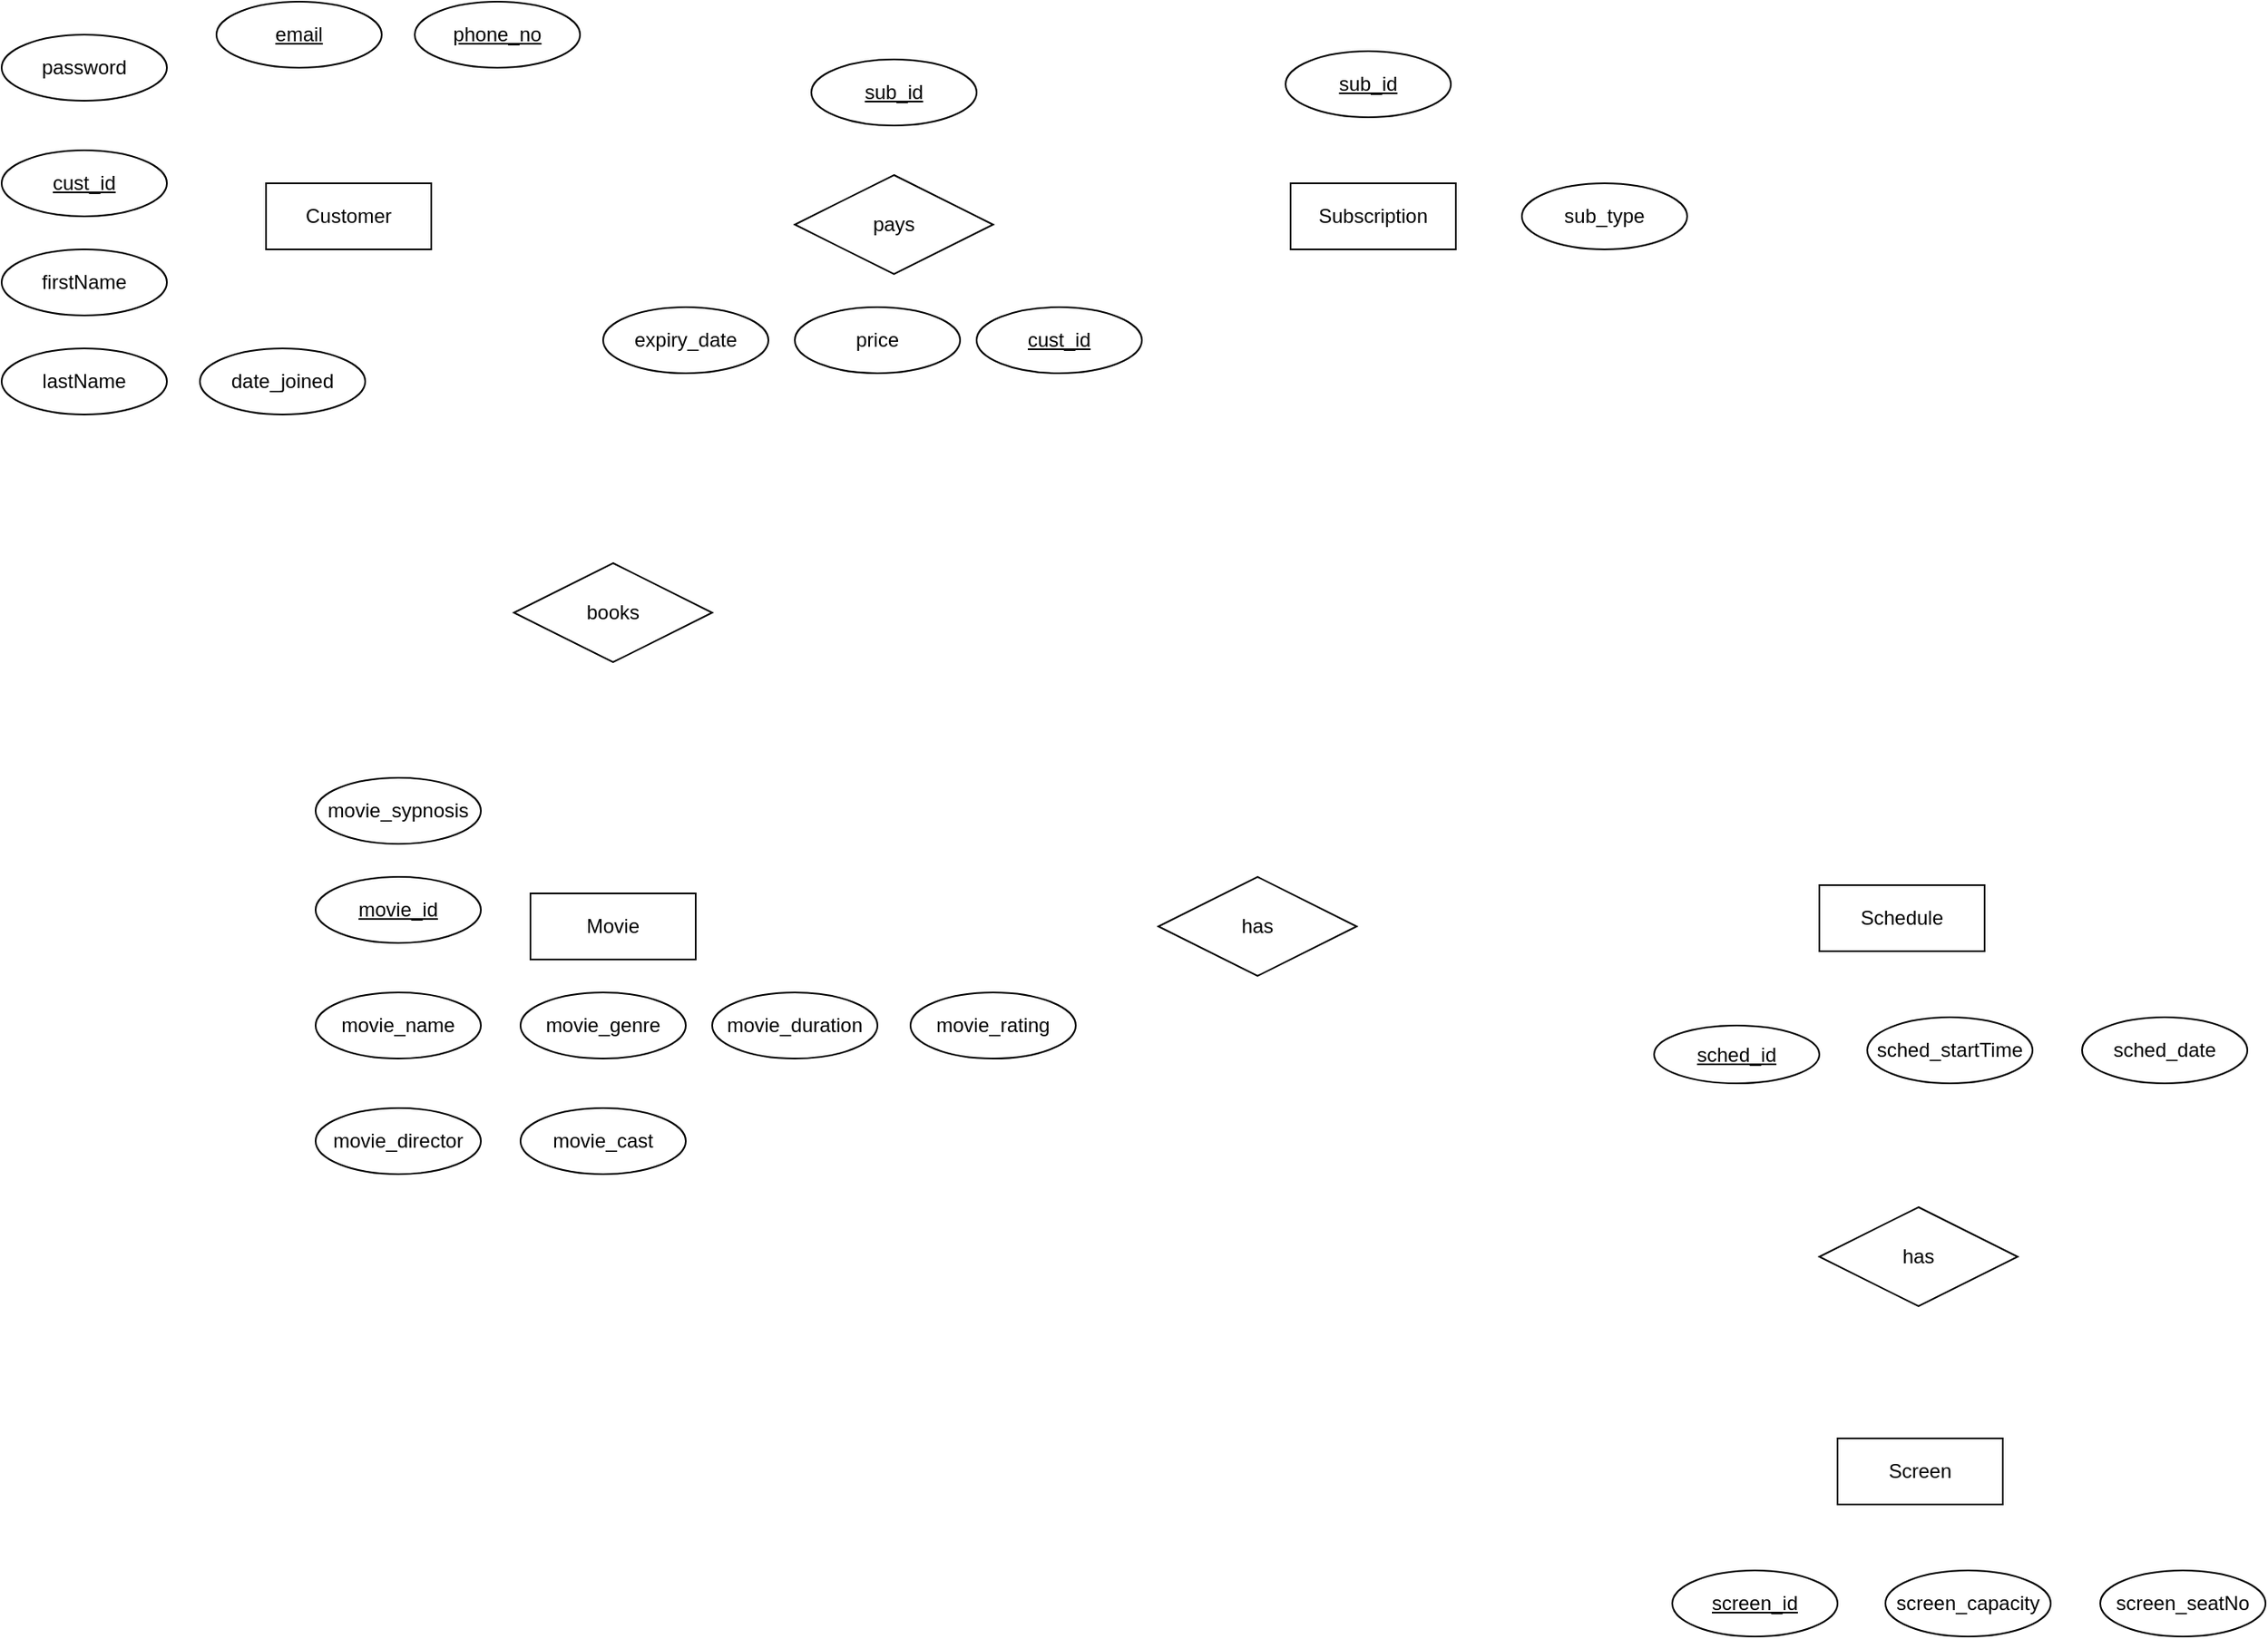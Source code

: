 <mxfile version="16.6.4" type="device"><diagram id="SFQZ6DmlrCCOukLjRkbH" name="Page-1"><mxGraphModel dx="1422" dy="793" grid="1" gridSize="10" guides="1" tooltips="1" connect="1" arrows="1" fold="1" page="1" pageScale="1" pageWidth="827" pageHeight="1169" math="0" shadow="0"><root><mxCell id="0"/><mxCell id="1" parent="0"/><mxCell id="UGzkuq4urHV1sO3BS3kw-1" value="Customer" style="whiteSpace=wrap;html=1;align=center;" vertex="1" parent="1"><mxGeometry x="210" y="160" width="100" height="40" as="geometry"/></mxCell><mxCell id="UGzkuq4urHV1sO3BS3kw-2" value="firstName" style="ellipse;whiteSpace=wrap;html=1;align=center;" vertex="1" parent="1"><mxGeometry x="50" y="200" width="100" height="40" as="geometry"/></mxCell><mxCell id="UGzkuq4urHV1sO3BS3kw-3" value="lastName" style="ellipse;whiteSpace=wrap;html=1;align=center;" vertex="1" parent="1"><mxGeometry x="50" y="260" width="100" height="40" as="geometry"/></mxCell><mxCell id="UGzkuq4urHV1sO3BS3kw-4" value="cust_id" style="ellipse;whiteSpace=wrap;html=1;align=center;fontStyle=4;" vertex="1" parent="1"><mxGeometry x="50" y="140" width="100" height="40" as="geometry"/></mxCell><mxCell id="UGzkuq4urHV1sO3BS3kw-5" value="email" style="ellipse;whiteSpace=wrap;html=1;align=center;fontStyle=4;" vertex="1" parent="1"><mxGeometry x="180" y="50" width="100" height="40" as="geometry"/></mxCell><mxCell id="UGzkuq4urHV1sO3BS3kw-6" value="password" style="ellipse;whiteSpace=wrap;html=1;align=center;" vertex="1" parent="1"><mxGeometry x="50" y="70" width="100" height="40" as="geometry"/></mxCell><mxCell id="UGzkuq4urHV1sO3BS3kw-7" value="phone_no" style="ellipse;whiteSpace=wrap;html=1;align=center;fontStyle=4;" vertex="1" parent="1"><mxGeometry x="300" y="50" width="100" height="40" as="geometry"/></mxCell><mxCell id="UGzkuq4urHV1sO3BS3kw-8" value="pays" style="shape=rhombus;perimeter=rhombusPerimeter;whiteSpace=wrap;html=1;align=center;" vertex="1" parent="1"><mxGeometry x="530" y="155" width="120" height="60" as="geometry"/></mxCell><mxCell id="UGzkuq4urHV1sO3BS3kw-9" value="cust_id" style="ellipse;whiteSpace=wrap;html=1;align=center;fontStyle=4;" vertex="1" parent="1"><mxGeometry x="640" y="235" width="100" height="40" as="geometry"/></mxCell><mxCell id="UGzkuq4urHV1sO3BS3kw-10" value="price" style="ellipse;whiteSpace=wrap;html=1;align=center;" vertex="1" parent="1"><mxGeometry x="530" y="235" width="100" height="40" as="geometry"/></mxCell><mxCell id="UGzkuq4urHV1sO3BS3kw-11" value="sub_id" style="ellipse;whiteSpace=wrap;html=1;align=center;fontStyle=4;" vertex="1" parent="1"><mxGeometry x="540" y="85" width="100" height="40" as="geometry"/></mxCell><mxCell id="UGzkuq4urHV1sO3BS3kw-12" value="Subscription" style="whiteSpace=wrap;html=1;align=center;" vertex="1" parent="1"><mxGeometry x="830" y="160" width="100" height="40" as="geometry"/></mxCell><mxCell id="UGzkuq4urHV1sO3BS3kw-13" value="date_joined" style="ellipse;whiteSpace=wrap;html=1;align=center;" vertex="1" parent="1"><mxGeometry x="170" y="260" width="100" height="40" as="geometry"/></mxCell><mxCell id="UGzkuq4urHV1sO3BS3kw-15" value="sub_id" style="ellipse;whiteSpace=wrap;html=1;align=center;fontStyle=4;" vertex="1" parent="1"><mxGeometry x="827" y="80" width="100" height="40" as="geometry"/></mxCell><mxCell id="UGzkuq4urHV1sO3BS3kw-16" value="sub_type" style="ellipse;whiteSpace=wrap;html=1;align=center;" vertex="1" parent="1"><mxGeometry x="970" y="160" width="100" height="40" as="geometry"/></mxCell><mxCell id="UGzkuq4urHV1sO3BS3kw-17" value="expiry_date" style="ellipse;whiteSpace=wrap;html=1;align=center;" vertex="1" parent="1"><mxGeometry x="414" y="235" width="100" height="40" as="geometry"/></mxCell><mxCell id="UGzkuq4urHV1sO3BS3kw-18" value="books" style="shape=rhombus;perimeter=rhombusPerimeter;whiteSpace=wrap;html=1;align=center;" vertex="1" parent="1"><mxGeometry x="360" y="390" width="120" height="60" as="geometry"/></mxCell><mxCell id="UGzkuq4urHV1sO3BS3kw-19" value="Movie" style="whiteSpace=wrap;html=1;align=center;" vertex="1" parent="1"><mxGeometry x="370" y="590" width="100" height="40" as="geometry"/></mxCell><mxCell id="UGzkuq4urHV1sO3BS3kw-20" value="has" style="shape=rhombus;perimeter=rhombusPerimeter;whiteSpace=wrap;html=1;align=center;" vertex="1" parent="1"><mxGeometry x="750" y="580" width="120" height="60" as="geometry"/></mxCell><mxCell id="UGzkuq4urHV1sO3BS3kw-21" value="movie_id" style="ellipse;whiteSpace=wrap;html=1;align=center;fontStyle=4;" vertex="1" parent="1"><mxGeometry x="240" y="580" width="100" height="40" as="geometry"/></mxCell><mxCell id="UGzkuq4urHV1sO3BS3kw-24" value="movie_name" style="ellipse;whiteSpace=wrap;html=1;align=center;" vertex="1" parent="1"><mxGeometry x="240" y="650" width="100" height="40" as="geometry"/></mxCell><mxCell id="UGzkuq4urHV1sO3BS3kw-25" value="movie_genre" style="ellipse;whiteSpace=wrap;html=1;align=center;" vertex="1" parent="1"><mxGeometry x="364" y="650" width="100" height="40" as="geometry"/></mxCell><mxCell id="UGzkuq4urHV1sO3BS3kw-26" value="movie_sypnosis" style="ellipse;whiteSpace=wrap;html=1;align=center;" vertex="1" parent="1"><mxGeometry x="240" y="520" width="100" height="40" as="geometry"/></mxCell><mxCell id="UGzkuq4urHV1sO3BS3kw-27" value="movie_duration" style="ellipse;whiteSpace=wrap;html=1;align=center;" vertex="1" parent="1"><mxGeometry x="480" y="650" width="100" height="40" as="geometry"/></mxCell><mxCell id="UGzkuq4urHV1sO3BS3kw-28" value="movie_rating" style="ellipse;whiteSpace=wrap;html=1;align=center;" vertex="1" parent="1"><mxGeometry x="600" y="650" width="100" height="40" as="geometry"/></mxCell><mxCell id="UGzkuq4urHV1sO3BS3kw-29" value="Screen" style="whiteSpace=wrap;html=1;align=center;" vertex="1" parent="1"><mxGeometry x="1161" y="920" width="100" height="40" as="geometry"/></mxCell><mxCell id="UGzkuq4urHV1sO3BS3kw-32" value="screen_id" style="ellipse;whiteSpace=wrap;html=1;align=center;fontStyle=4;" vertex="1" parent="1"><mxGeometry x="1061" y="1000" width="100" height="40" as="geometry"/></mxCell><mxCell id="UGzkuq4urHV1sO3BS3kw-34" value="screen_capacity" style="ellipse;whiteSpace=wrap;html=1;align=center;" vertex="1" parent="1"><mxGeometry x="1190" y="1000" width="100" height="40" as="geometry"/></mxCell><mxCell id="UGzkuq4urHV1sO3BS3kw-35" value="screen_seatNo" style="ellipse;whiteSpace=wrap;html=1;align=center;" vertex="1" parent="1"><mxGeometry x="1320" y="1000" width="100" height="40" as="geometry"/></mxCell><mxCell id="UGzkuq4urHV1sO3BS3kw-36" value="movie_director" style="ellipse;whiteSpace=wrap;html=1;align=center;" vertex="1" parent="1"><mxGeometry x="240" y="720" width="100" height="40" as="geometry"/></mxCell><mxCell id="UGzkuq4urHV1sO3BS3kw-37" value="movie_cast" style="ellipse;whiteSpace=wrap;html=1;align=center;" vertex="1" parent="1"><mxGeometry x="364" y="720" width="100" height="40" as="geometry"/></mxCell><mxCell id="UGzkuq4urHV1sO3BS3kw-38" value="Schedule" style="whiteSpace=wrap;html=1;align=center;" vertex="1" parent="1"><mxGeometry x="1150" y="585" width="100" height="40" as="geometry"/></mxCell><mxCell id="UGzkuq4urHV1sO3BS3kw-39" value="sched_id" style="ellipse;whiteSpace=wrap;html=1;align=center;fontStyle=4;" vertex="1" parent="1"><mxGeometry x="1050" y="670" width="100" height="35" as="geometry"/></mxCell><mxCell id="UGzkuq4urHV1sO3BS3kw-40" value="sched_startTime" style="ellipse;whiteSpace=wrap;html=1;align=center;" vertex="1" parent="1"><mxGeometry x="1179" y="665" width="100" height="40" as="geometry"/></mxCell><mxCell id="UGzkuq4urHV1sO3BS3kw-41" value="sched_date" style="ellipse;whiteSpace=wrap;html=1;align=center;" vertex="1" parent="1"><mxGeometry x="1309" y="665" width="100" height="40" as="geometry"/></mxCell><mxCell id="UGzkuq4urHV1sO3BS3kw-42" value="has" style="shape=rhombus;perimeter=rhombusPerimeter;whiteSpace=wrap;html=1;align=center;" vertex="1" parent="1"><mxGeometry x="1150" y="780" width="120" height="60" as="geometry"/></mxCell></root></mxGraphModel></diagram></mxfile>